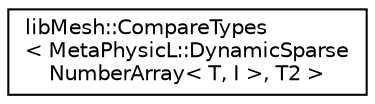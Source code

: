 digraph "Graphical Class Hierarchy"
{
  edge [fontname="Helvetica",fontsize="10",labelfontname="Helvetica",labelfontsize="10"];
  node [fontname="Helvetica",fontsize="10",shape=record];
  rankdir="LR";
  Node0 [label="libMesh::CompareTypes\l\< MetaPhysicL::DynamicSparse\lNumberArray\< T, I \>, T2 \>",height=0.2,width=0.4,color="black", fillcolor="white", style="filled",URL="$structlibMesh_1_1CompareTypes_3_01MetaPhysicL_1_1DynamicSparseNumberArray_3_01T_00_01I_01_4_00_01T2_01_4.html"];
}
